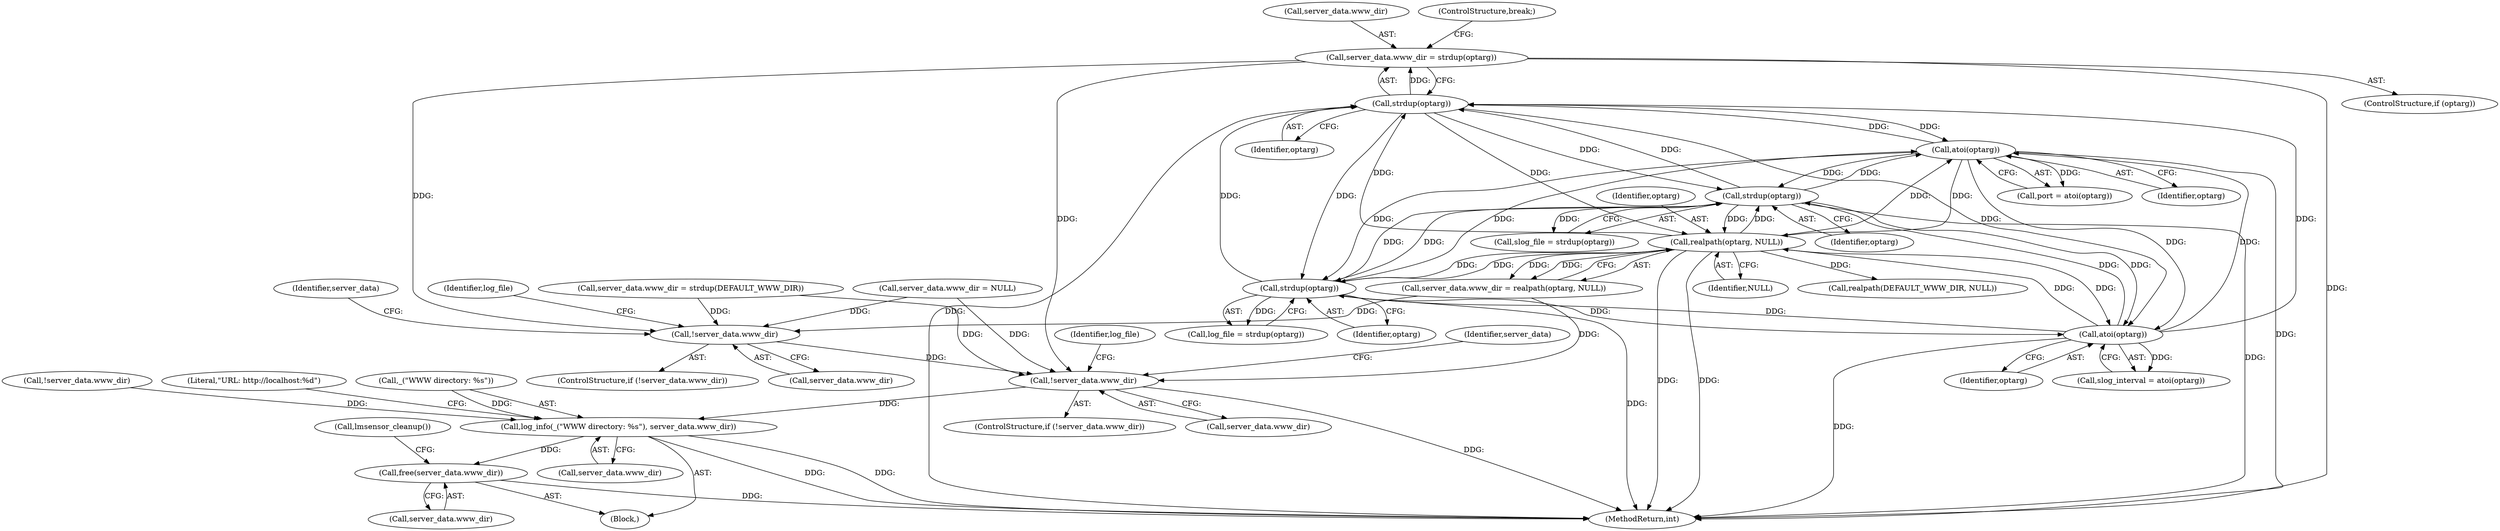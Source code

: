 digraph "0_wpitchoune_8b10426dcc0246c1712a99460dd470dcb1cc4d9c_0@API" {
"1000174" [label="(Call,server_data.www_dir = strdup(optarg))"];
"1000178" [label="(Call,strdup(optarg))"];
"1000186" [label="(Call,atoi(optarg))"];
"1000229" [label="(Call,strdup(optarg))"];
"1000201" [label="(Call,realpath(optarg, NULL))"];
"1000214" [label="(Call,strdup(optarg))"];
"1000243" [label="(Call,atoi(optarg))"];
"1000267" [label="(Call,!server_data.www_dir)"];
"1000290" [label="(Call,!server_data.www_dir)"];
"1000334" [label="(Call,log_info(_(\"WWW directory: %s\"), server_data.www_dir))"];
"1000418" [label="(Call,free(server_data.www_dir))"];
"1000197" [label="(Call,server_data.www_dir = realpath(optarg, NULL))"];
"1000279" [label="(Identifier,log_file)"];
"1000175" [label="(Call,server_data.www_dir)"];
"1000243" [label="(Call,atoi(optarg))"];
"1000316" [label="(Identifier,log_file)"];
"1000267" [label="(Call,!server_data.www_dir)"];
"1000186" [label="(Call,atoi(optarg))"];
"1000334" [label="(Call,log_info(_(\"WWW directory: %s\"), server_data.www_dir))"];
"1000273" [label="(Identifier,server_data)"];
"1000335" [label="(Call,_(\"WWW directory: %s\"))"];
"1000422" [label="(Call,lmsensor_cleanup())"];
"1000212" [label="(Call,log_file = strdup(optarg))"];
"1000291" [label="(Call,server_data.www_dir)"];
"1000297" [label="(Identifier,server_data)"];
"1000215" [label="(Identifier,optarg)"];
"1000180" [label="(ControlStructure,break;)"];
"1000303" [label="(Call,!server_data.www_dir)"];
"1000104" [label="(Block,)"];
"1000432" [label="(MethodReturn,int)"];
"1000184" [label="(Call,port = atoi(optarg))"];
"1000418" [label="(Call,free(server_data.www_dir))"];
"1000337" [label="(Call,server_data.www_dir)"];
"1000290" [label="(Call,!server_data.www_dir)"];
"1000271" [label="(Call,server_data.www_dir = strdup(DEFAULT_WWW_DIR))"];
"1000214" [label="(Call,strdup(optarg))"];
"1000203" [label="(Identifier,NULL)"];
"1000289" [label="(ControlStructure,if (!server_data.www_dir))"];
"1000230" [label="(Identifier,optarg)"];
"1000299" [label="(Call,realpath(DEFAULT_WWW_DIR, NULL))"];
"1000419" [label="(Call,server_data.www_dir)"];
"1000178" [label="(Call,strdup(optarg))"];
"1000229" [label="(Call,strdup(optarg))"];
"1000266" [label="(ControlStructure,if (!server_data.www_dir))"];
"1000187" [label="(Identifier,optarg)"];
"1000127" [label="(Call,server_data.www_dir = NULL)"];
"1000202" [label="(Identifier,optarg)"];
"1000241" [label="(Call,slog_interval = atoi(optarg))"];
"1000244" [label="(Identifier,optarg)"];
"1000201" [label="(Call,realpath(optarg, NULL))"];
"1000268" [label="(Call,server_data.www_dir)"];
"1000179" [label="(Identifier,optarg)"];
"1000174" [label="(Call,server_data.www_dir = strdup(optarg))"];
"1000172" [label="(ControlStructure,if (optarg))"];
"1000342" [label="(Literal,\"URL: http://localhost:%d\")"];
"1000227" [label="(Call,slog_file = strdup(optarg))"];
"1000174" -> "1000172"  [label="AST: "];
"1000174" -> "1000178"  [label="CFG: "];
"1000175" -> "1000174"  [label="AST: "];
"1000178" -> "1000174"  [label="AST: "];
"1000180" -> "1000174"  [label="CFG: "];
"1000174" -> "1000432"  [label="DDG: "];
"1000178" -> "1000174"  [label="DDG: "];
"1000174" -> "1000267"  [label="DDG: "];
"1000174" -> "1000290"  [label="DDG: "];
"1000178" -> "1000179"  [label="CFG: "];
"1000179" -> "1000178"  [label="AST: "];
"1000178" -> "1000432"  [label="DDG: "];
"1000186" -> "1000178"  [label="DDG: "];
"1000229" -> "1000178"  [label="DDG: "];
"1000201" -> "1000178"  [label="DDG: "];
"1000214" -> "1000178"  [label="DDG: "];
"1000243" -> "1000178"  [label="DDG: "];
"1000178" -> "1000186"  [label="DDG: "];
"1000178" -> "1000201"  [label="DDG: "];
"1000178" -> "1000214"  [label="DDG: "];
"1000178" -> "1000229"  [label="DDG: "];
"1000178" -> "1000243"  [label="DDG: "];
"1000186" -> "1000184"  [label="AST: "];
"1000186" -> "1000187"  [label="CFG: "];
"1000187" -> "1000186"  [label="AST: "];
"1000184" -> "1000186"  [label="CFG: "];
"1000186" -> "1000432"  [label="DDG: "];
"1000186" -> "1000184"  [label="DDG: "];
"1000229" -> "1000186"  [label="DDG: "];
"1000201" -> "1000186"  [label="DDG: "];
"1000214" -> "1000186"  [label="DDG: "];
"1000243" -> "1000186"  [label="DDG: "];
"1000186" -> "1000201"  [label="DDG: "];
"1000186" -> "1000214"  [label="DDG: "];
"1000186" -> "1000229"  [label="DDG: "];
"1000186" -> "1000243"  [label="DDG: "];
"1000229" -> "1000227"  [label="AST: "];
"1000229" -> "1000230"  [label="CFG: "];
"1000230" -> "1000229"  [label="AST: "];
"1000227" -> "1000229"  [label="CFG: "];
"1000229" -> "1000432"  [label="DDG: "];
"1000229" -> "1000201"  [label="DDG: "];
"1000229" -> "1000214"  [label="DDG: "];
"1000229" -> "1000227"  [label="DDG: "];
"1000201" -> "1000229"  [label="DDG: "];
"1000214" -> "1000229"  [label="DDG: "];
"1000243" -> "1000229"  [label="DDG: "];
"1000229" -> "1000243"  [label="DDG: "];
"1000201" -> "1000197"  [label="AST: "];
"1000201" -> "1000203"  [label="CFG: "];
"1000202" -> "1000201"  [label="AST: "];
"1000203" -> "1000201"  [label="AST: "];
"1000197" -> "1000201"  [label="CFG: "];
"1000201" -> "1000432"  [label="DDG: "];
"1000201" -> "1000432"  [label="DDG: "];
"1000201" -> "1000197"  [label="DDG: "];
"1000201" -> "1000197"  [label="DDG: "];
"1000214" -> "1000201"  [label="DDG: "];
"1000243" -> "1000201"  [label="DDG: "];
"1000201" -> "1000214"  [label="DDG: "];
"1000201" -> "1000243"  [label="DDG: "];
"1000201" -> "1000299"  [label="DDG: "];
"1000214" -> "1000212"  [label="AST: "];
"1000214" -> "1000215"  [label="CFG: "];
"1000215" -> "1000214"  [label="AST: "];
"1000212" -> "1000214"  [label="CFG: "];
"1000214" -> "1000432"  [label="DDG: "];
"1000214" -> "1000212"  [label="DDG: "];
"1000243" -> "1000214"  [label="DDG: "];
"1000214" -> "1000243"  [label="DDG: "];
"1000243" -> "1000241"  [label="AST: "];
"1000243" -> "1000244"  [label="CFG: "];
"1000244" -> "1000243"  [label="AST: "];
"1000241" -> "1000243"  [label="CFG: "];
"1000243" -> "1000432"  [label="DDG: "];
"1000243" -> "1000241"  [label="DDG: "];
"1000267" -> "1000266"  [label="AST: "];
"1000267" -> "1000268"  [label="CFG: "];
"1000268" -> "1000267"  [label="AST: "];
"1000273" -> "1000267"  [label="CFG: "];
"1000279" -> "1000267"  [label="CFG: "];
"1000197" -> "1000267"  [label="DDG: "];
"1000127" -> "1000267"  [label="DDG: "];
"1000271" -> "1000267"  [label="DDG: "];
"1000267" -> "1000290"  [label="DDG: "];
"1000290" -> "1000289"  [label="AST: "];
"1000290" -> "1000291"  [label="CFG: "];
"1000291" -> "1000290"  [label="AST: "];
"1000297" -> "1000290"  [label="CFG: "];
"1000316" -> "1000290"  [label="CFG: "];
"1000290" -> "1000432"  [label="DDG: "];
"1000197" -> "1000290"  [label="DDG: "];
"1000127" -> "1000290"  [label="DDG: "];
"1000271" -> "1000290"  [label="DDG: "];
"1000290" -> "1000334"  [label="DDG: "];
"1000334" -> "1000104"  [label="AST: "];
"1000334" -> "1000337"  [label="CFG: "];
"1000335" -> "1000334"  [label="AST: "];
"1000337" -> "1000334"  [label="AST: "];
"1000342" -> "1000334"  [label="CFG: "];
"1000334" -> "1000432"  [label="DDG: "];
"1000334" -> "1000432"  [label="DDG: "];
"1000335" -> "1000334"  [label="DDG: "];
"1000303" -> "1000334"  [label="DDG: "];
"1000334" -> "1000418"  [label="DDG: "];
"1000418" -> "1000104"  [label="AST: "];
"1000418" -> "1000419"  [label="CFG: "];
"1000419" -> "1000418"  [label="AST: "];
"1000422" -> "1000418"  [label="CFG: "];
"1000418" -> "1000432"  [label="DDG: "];
}
